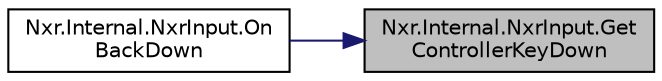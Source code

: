 digraph "Nxr.Internal.NxrInput.GetControllerKeyDown"
{
 // LATEX_PDF_SIZE
  edge [fontname="Helvetica",fontsize="10",labelfontname="Helvetica",labelfontsize="10"];
  node [fontname="Helvetica",fontsize="10",shape=record];
  rankdir="RL";
  Node1 [label="Nxr.Internal.NxrInput.Get\lControllerKeyDown",height=0.2,width=0.4,color="black", fillcolor="grey75", style="filled", fontcolor="black",tooltip="Check 3dof controller key status, whether the button is down"];
  Node1 -> Node2 [dir="back",color="midnightblue",fontsize="10",style="solid",fontname="Helvetica"];
  Node2 [label="Nxr.Internal.NxrInput.On\lBackDown",height=0.2,width=0.4,color="black", fillcolor="white", style="filled",URL="$class_nxr_1_1_internal_1_1_nxr_input.html#a8728311c639be99e22da826ce681e1b2",tooltip="Whether the back button is down. (hmd or controller)"];
}
